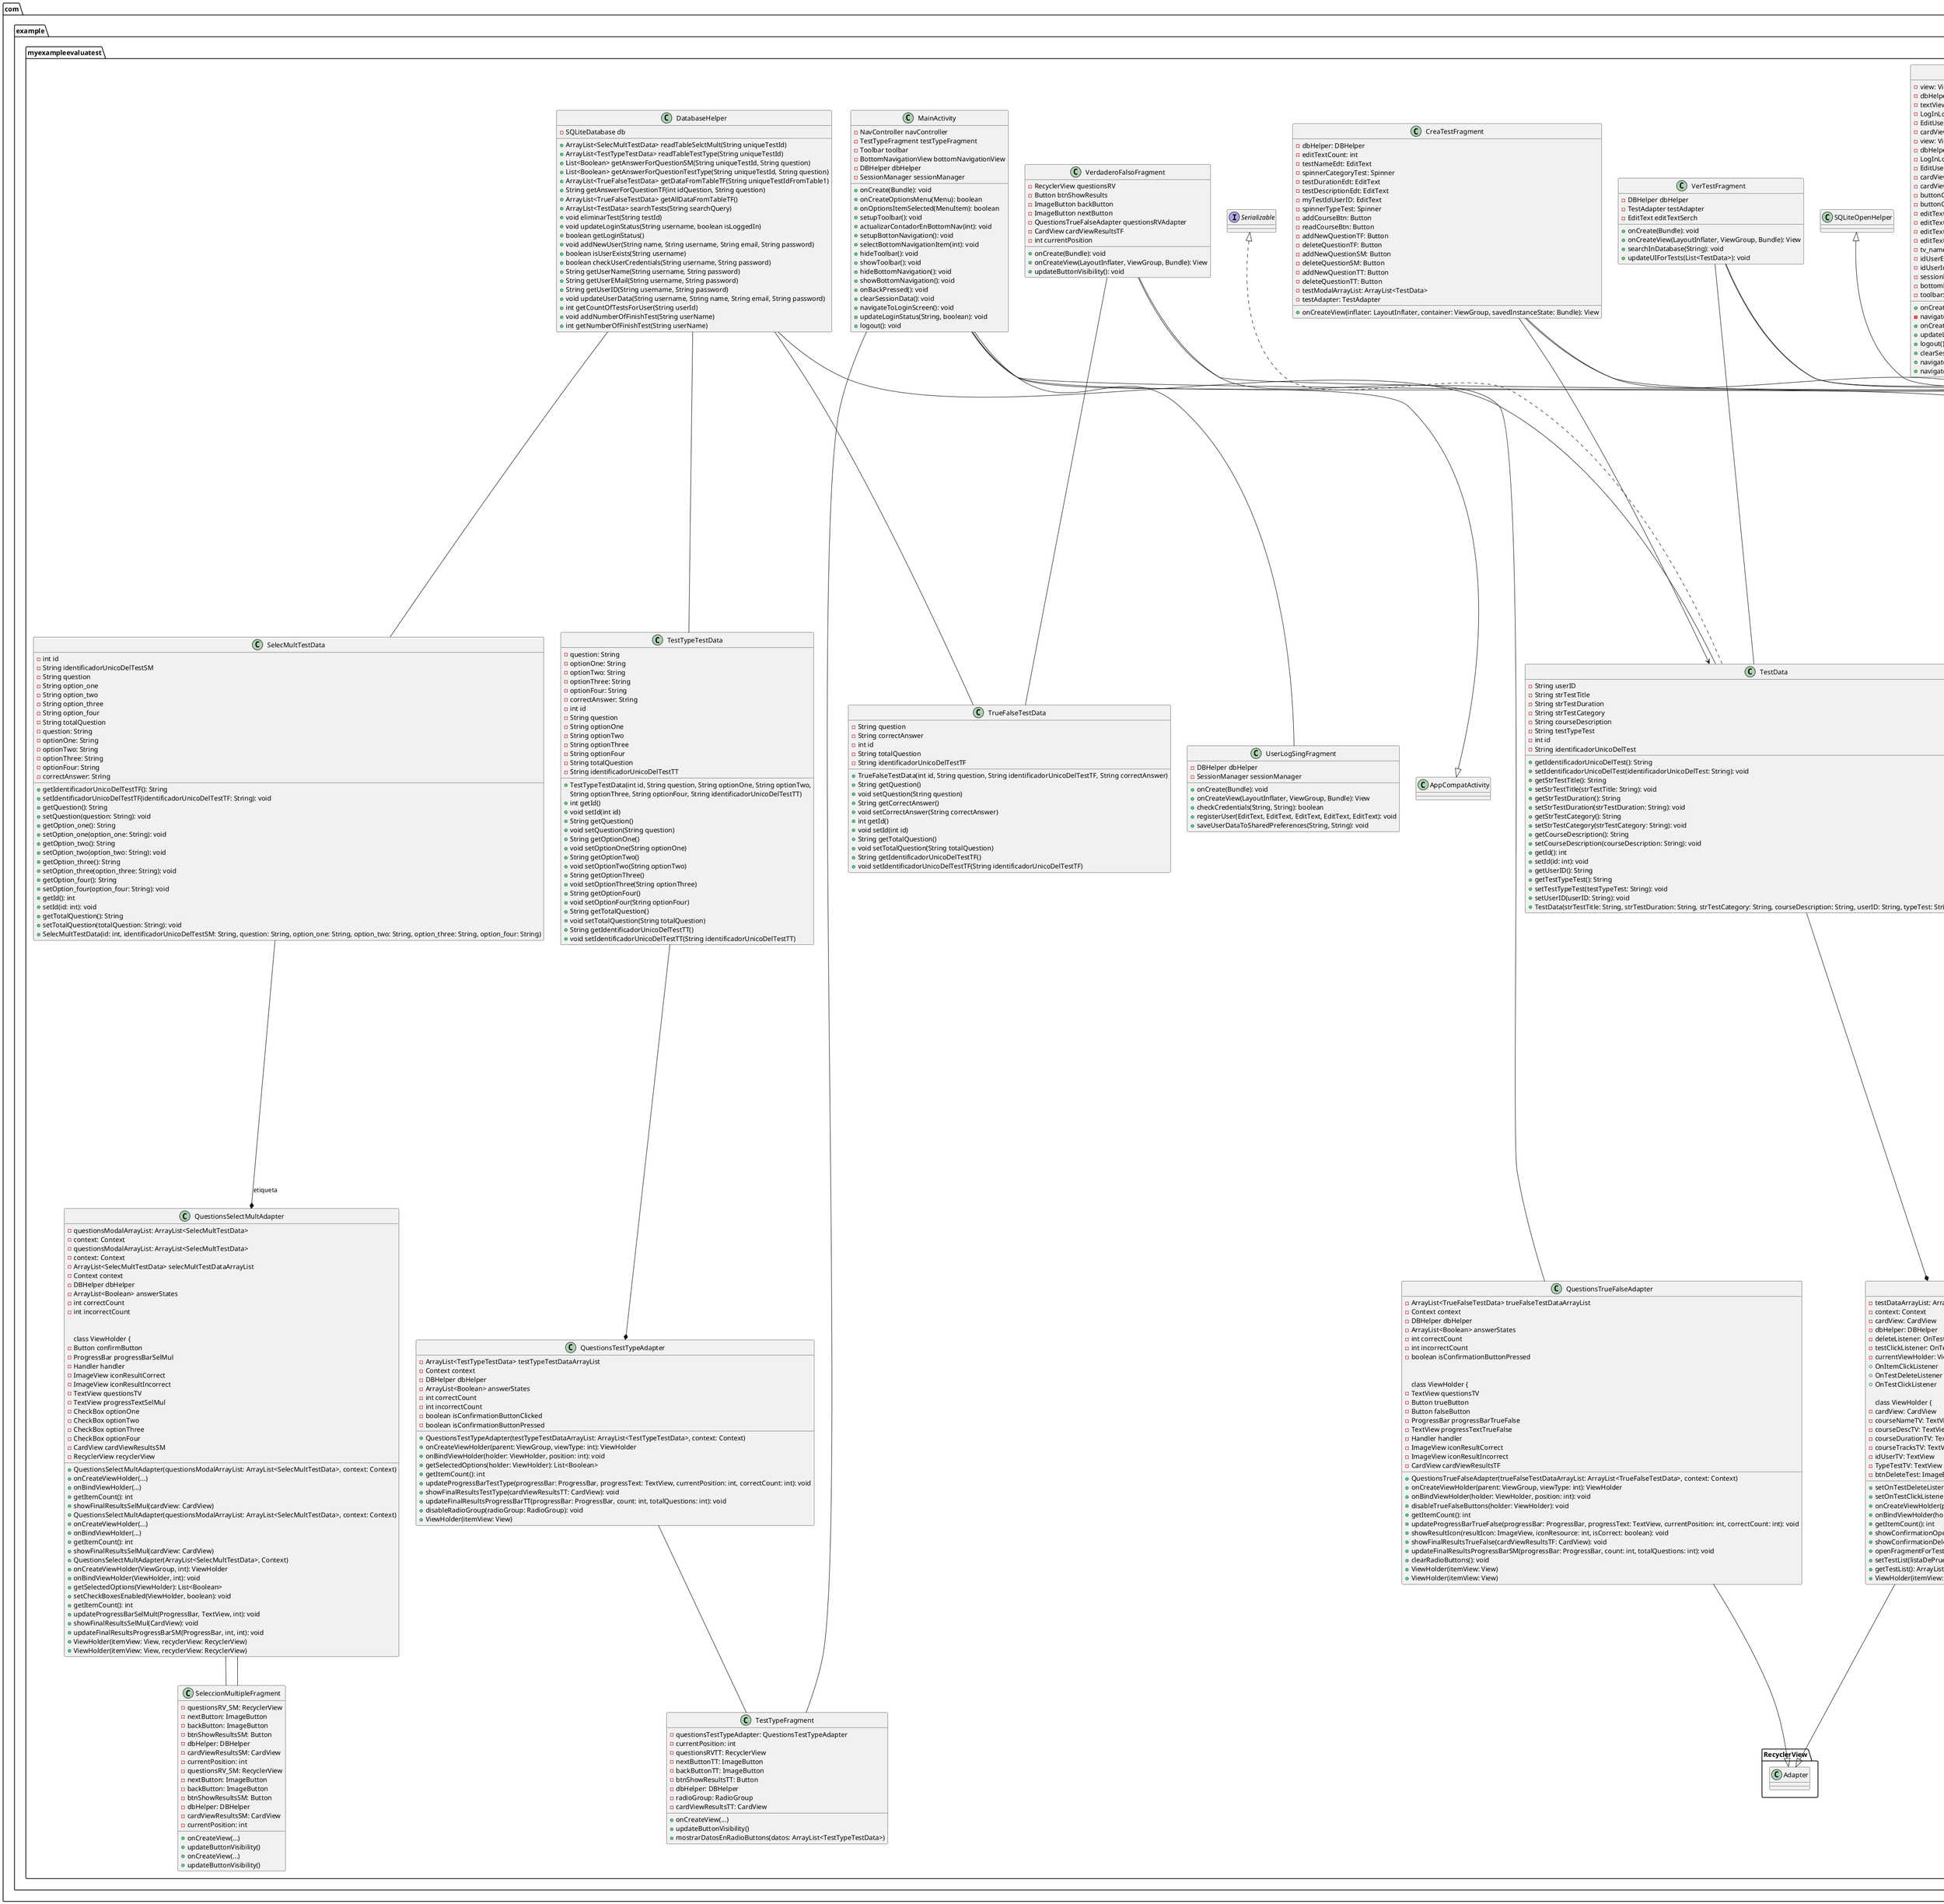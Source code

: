@startuml


package "com.example.myexampleevaluatest" {
    class DBHelper {
        + checkUserCredentials(username: String, password: String): boolean
        + getUserName(username: String, password: String): String
        + getUserEMail(username: String, password: String): String
        + getUserID(username: String, password: String): String
        + getCountOfTestsForUser(userId: String): int
        + getNumber(userId: String): int
        + addNewTest(...): void
        + addNewQuestionsTF(...): void
        + addNewQuestionsSM(...): void
        + addNewCorrectAnwserSM(...): void
        + addNewQuestionsTT(...): void
        + addNewCorrectAnwserTT(...): void
        + readTests(): ArrayList<TestData>
    }

 class TestData implements Serializable {
   -String userID
   -String strTestTitle
   -String strTestDuration
   -String strTestCategory
   -String courseDescription
   -String testTypeTest
   -int id
   -String identificadorUnicoDelTest
   +getIdentificadorUnicoDelTest(): String
   +setIdentificadorUnicoDelTest(identificadorUnicoDelTest: String): void
   +getStrTestTitle(): String
   +setStrTestTitle(strTestTitle: String): void
   +getStrTestDuration(): String
   +setStrTestDuration(strTestDuration: String): void
   +getStrTestCategory(): String
   +setStrTestCategory(strTestCategory: String): void
   +getCourseDescription(): String
   +setCourseDescription(courseDescription: String): void
   +getId(): int
   +setId(id: int): void
   +getUserID(): String
   +getTestTypeTest(): String
   +setTestTypeTest(testTypeTest: String): void
   +setUserID(userID: String): void
   +TestData(strTestTitle: String, strTestDuration: String, strTestCategory: String, courseDescription: String, userID: String, typeTest: String, idUnico: String)
 }


        class TestAdapter {
          - testDataArrayList: ArrayList<TestData>
          - context: Context
          - cardView: CardView
          - dbHelper: DBHelper
          - deleteListener: OnTestDeleteListener
          - testClickListener: OnTestClickListener
          - currentViewHolder: ViewHolder
          + OnItemClickListener
          + OnTestDeleteListener
          + setOnTestDeleteListener(listener: OnTestDeleteListener)
          + OnTestClickListener
          + setOnTestClickListener(listener: OnTestClickListener)
          + onCreateViewHolder(parent: ViewGroup, viewType: int): ViewHolder
          + onBindViewHolder(holder: ViewHolder, position: int)
          + getItemCount(): int
          + showConfirmationOpenTest()
          + showConfirmationDeleteTest()
          + openFragmentForTest(context: Context, testData: TestData)
          + setTestList(listaDePruebas: List<TestData>)
          + getTestList(): ArrayList<TestData>

          class ViewHolder {
            - cardView: CardView
            - courseNameTV: TextView
            - courseDescTV: TextView
            - courseDurationTV: TextView
            - courseTracksTV: TextView
            - idUserTV: TextView
            - TypeTestTV: TextView
            - btnDeleteTest: ImageButton
            + ViewHolder(itemView: View)
    }

    class UserDataFragment {
        - view: View
        - dbHelper: DBHelper
        - textViewFinishTest: TextView
        - LogInLogOut: TextView
        - EditUserData: TextView
        - cardViewLogIngSignUp: CardView
        + onCreateView(inflater: LayoutInflater, container: ViewGroup, savedInstanceState: Bundle): View
        - navigateToLoginScreen(): void
    }

    class CreaTestFragment {
        - dbHelper: DBHelper
        - editTextCount: int
        - testNameEdt: EditText
        - spinnerCategoryTest: Spinner
        - testDurationEdt: EditText
        - testDescriptionEdt: EditText
        - myTestIdUserID: EditText
        - spinnerTypeTest: Spinner
        - addCourseBtn: Button
        - readCourseBtn: Button
        - addNewQuestionTF: Button
        - deleteQuestionTF: Button
        - addNewQuestionSM: Button
        - deleteQuestionSM: Button
        - addNewQuestionTT: Button
        - deleteQuestionTT: Button
        - testModalArrayList: ArrayList<TestData>
        - testAdapter: TestAdapter
        + onCreateView(inflater: LayoutInflater, container: ViewGroup, savedInstanceState: Bundle): View
    }


class SelecMultTestData {
  -int id
  -String identificadorUnicoDelTestSM
  -String question
  -String option_one
  -String option_two
  -String option_three
  -String option_four
  -String totalQuestion
  +getIdentificadorUnicoDelTestTF(): String
  +setIdentificadorUnicoDelTestTF(identificadorUnicoDelTestTF: String): void
  +getQuestion(): String
  +setQuestion(question: String): void
  +getOption_one(): String
  +setOption_one(option_one: String): void
  +getOption_two(): String
  +setOption_two(option_two: String): void
  +getOption_three(): String
  +setOption_three(option_three: String): void
  +getOption_four(): String
  +setOption_four(option_four: String): void
  +getId(): int
  +setId(id: int): void
  +getTotalQuestion(): String
  +setTotalQuestion(totalQuestion: String): void
  +SelecMultTestData(id: int, identificadorUnicoDelTestSM: String, question: String, option_one: String, option_two: String, option_three: String, option_four: String)
}

class QuestionsSelectMultAdapter {
  - questionsModalArrayList: ArrayList<SelecMultTestData>
  - context: Context
  + QuestionsSelectMultAdapter(questionsModalArrayList: ArrayList<SelecMultTestData>, context: Context)
  + onCreateViewHolder(...)
  + onBindViewHolder(...)
  + getItemCount(): int
  + showFinalResultsSelMul(cardView: CardView)
}


class QuestionsTestTypeAdapter {
  -ArrayList<TestTypeTestData> testTypeTestDataArrayList
  -Context context
  -DBHelper dbHelper
  -ArrayList<Boolean> answerStates
  -int correctCount
  -int incorrectCount
  -boolean isConfirmationButtonClicked
  -boolean isConfirmationButtonPressed
  +QuestionsTestTypeAdapter(testTypeTestDataArrayList: ArrayList<TestTypeTestData>, context: Context)
  +onCreateViewHolder(parent: ViewGroup, viewType: int): ViewHolder
  +onBindViewHolder(holder: ViewHolder, position: int): void
  +getSelectedOptions(holder: ViewHolder): List<Boolean>
  +getItemCount(): int
  +updateProgressBarTestType(progressBar: ProgressBar, progressText: TextView, currentPosition: int, correctCount: int): void
  +showFinalResultsTestType(cardViewResultsTT: CardView): void
  +updateFinalResultsProgressBarTT(progressBar: ProgressBar, count: int, totalQuestions: int): void
  +disableRadioGroup(radioGroup: RadioGroup): void
  +ViewHolder(itemView: View)
}

class SeleccionMultipleFragment {
  - questionsRV_SM: RecyclerView
  - nextButton: ImageButton
  - backButton: ImageButton
  - btnShowResultsSM: Button
  - dbHelper: DBHelper
  - cardViewResultsSM: CardView
  - currentPosition: int
  + onCreateView(...)
  + updateButtonVisibility()
}



class SelecMultTestData {
  - question: String
  - optionOne: String
  - optionTwo: String
  - optionThree: String
  - optionFour: String
  - correctAnswer: String
}

class QuestionsSelectMultAdapter {
  - questionsModalArrayList: ArrayList<SelecMultTestData>
  - context: Context
  + QuestionsSelectMultAdapter(questionsModalArrayList: ArrayList<SelecMultTestData>, context: Context)
  + onCreateViewHolder(...)
  + onBindViewHolder(...)
  + getItemCount(): int
  + showFinalResultsSelMul(cardView: CardView)
}

class SeleccionMultipleFragment {
  - questionsRV_SM: RecyclerView
  - nextButton: ImageButton
  - backButton: ImageButton
  - btnShowResultsSM: Button
  - dbHelper: DBHelper
  - cardViewResultsSM: CardView
  - currentPosition: int
  + onCreateView(...)
  + updateButtonVisibility()
}

class TestTypeTestData {
  - question: String
  - optionOne: String
  - optionTwo: String
  - optionThree: String
  - optionFour: String
  - correctAnswer: String
}



class TestTypeFragment {
  - questionsTestTypeAdapter: QuestionsTestTypeAdapter
  - currentPosition: int
  - questionsRVTT: RecyclerView
  - nextButtonTT: ImageButton
  - backButtonTT: ImageButton
  - btnShowResultsTT: Button
  - dbHelper: DBHelper
  - radioGroup: RadioGroup
  - cardViewResultsTT: CardView
  + onCreateView(...)
  + updateButtonVisibility()
  + mostrarDatosEnRadioButtons(datos: ArrayList<TestTypeTestData>)
}

class UserDataFragment {
  - view: View
  - dbHelper: DBHelper
  - LogInLogOut: TextView
  - EditUserData: TextView
  - cardViewEditNewUser: CardView
  - cardViewTestData: CardView
  - buttonCancel: Button
  - buttonConfirmUpdate: Button
  - editTextNewName: TextView
  - editTextNewUsername: TextView
  - editTextNewEmail: TextView
  - editTextNewPassword: TextView
  - tv_name_user_data: TextView
  - idUserEmailData: TextView
  - idUserIdData: TextView
  - sessionManager: SessionManager
  - bottomNavigationView: BottomNavigationView
  - toolbar: Toolbar
  + onCreateView(...)
  + updateLoginStatus(username: String, isLoggedIn: boolean)
  + logout()
  + clearSessionData()
  + navigateToLoginScreen()
  + navigateToMainScreen()
}



class UserGuideFragment {
  + newInstance(param1: String, param2: String): UserGuideFragment
  + onCreate(savedInstanceState: Bundle)
  + onCreateView(inflater: LayoutInflater, container: ViewGroup, savedInstanceState: Bundle): View
}



class UserLogSingFragment {
    -DBHelper dbHelper
    -SessionManager sessionManager
    +onCreate(Bundle): void
    +onCreateView(LayoutInflater, ViewGroup, Bundle): View
    +checkCredentials(String, String): boolean
    +registerUser(EditText, EditText, EditText, EditText, EditText): void
    +saveUserDataToSharedPreferences(String, String): void
}


class SessionManager {
    -SharedPreferences preferences
    +isLoggedIn(): boolean
    +setLogin(String): void
}


class VerdaderoFalsoFragment {
  -RecyclerView questionsRV
  -Button btnShowResults
  -ImageButton backButton
  -ImageButton nextButton
  -QuestionsTrueFalseAdapter questionsRVAdapter
  -CardView cardViewResultsTF
  -int currentPosition
  +onCreate(Bundle): void
  +onCreateView(LayoutInflater, ViewGroup, Bundle): View
  +updateButtonVisibility(): void
}

class VerTestFragment {
  -DBHelper dbHelper
  -TestAdapter testAdapter
  -EditText editTextSerch
  +onCreate(Bundle): void
  +onCreateView(LayoutInflater, ViewGroup, Bundle): View
  +searchInDatabase(String): void
  +updateUIForTests(List<TestData>): void
}


class MainActivity {
  -NavController navController
  -TestTypeFragment testTypeFragment
  -Toolbar toolbar
  -BottomNavigationView bottomNavigationView
  -DBHelper dbHelper
  -SessionManager sessionManager
  +onCreate(Bundle): void
  +onCreateOptionsMenu(Menu): boolean
  +onOptionsItemSelected(MenuItem): boolean
  +setupToolbar(): void
  +actualizarContadorEnBottomNav(int): void
  +setupBottonNavigation(): void
  +selectBottomNavigationItem(int): void
  +hideToolbar(): void
  +showToolbar(): void
  +hideBottomNavigation(): void
  +showBottomNavigation(): void
  +onBackPressed(): void
  +clearSessionData(): void
  +navigateToLoginScreen(): void
  +updateLoginStatus(String, boolean): void
  +logout(): void
}



class SessionManager {
  +SessionManager(Context)
  +isLoggedIn(): boolean
  +logout(): void
}

class QuestionsSelectMultAdapter {
  -ArrayList<SelecMultTestData> selecMultTestDataArrayList
  -Context context
  -DBHelper dbHelper
  -ArrayList<Boolean> answerStates
  -int correctCount
  -int incorrectCount
  +QuestionsSelectMultAdapter(ArrayList<SelecMultTestData>, Context)
  +onCreateViewHolder(ViewGroup, int): ViewHolder
  +onBindViewHolder(ViewHolder, int): void
  +getSelectedOptions(ViewHolder): List<Boolean>
  +setCheckBoxesEnabled(ViewHolder, boolean): void
  +getItemCount(): int
  +updateProgressBarSelMult(ProgressBar, TextView, int): void
  +showFinalResultsSelMul(CardView): void
  +updateFinalResultsProgressBarSM(ProgressBar, int, int): void
  +ViewHolder(itemView: View, recyclerView: RecyclerView)


class ViewHolder {
  -Button confirmButton
  -ProgressBar progressBarSelMul
  -Handler handler
  -ImageView iconResultCorrect
  -ImageView iconResultIncorrect
  -TextView questionsTV
  -TextView progressTextSelMul
  -CheckBox optionOne
  -CheckBox optionTwo
  -CheckBox optionThree
  -CheckBox optionFour
  -CardView cardViewResultsSM
  -RecyclerView recyclerView
  +ViewHolder(itemView: View, recyclerView: RecyclerView)
    }





class QuestionsTrueFalseAdapter {
  -ArrayList<TrueFalseTestData> trueFalseTestDataArrayList
  -Context context
  -DBHelper dbHelper
  -ArrayList<Boolean> answerStates
  -int correctCount
  -int incorrectCount
  -boolean isConfirmationButtonPressed
  +QuestionsTrueFalseAdapter(trueFalseTestDataArrayList: ArrayList<TrueFalseTestData>, context: Context)
  +onCreateViewHolder(parent: ViewGroup, viewType: int): ViewHolder
  +onBindViewHolder(holder: ViewHolder, position: int): void
  +disableTrueFalseButtons(holder: ViewHolder): void
  +getItemCount(): int
  +updateProgressBarTrueFalse(progressBar: ProgressBar, progressText: TextView, currentPosition: int, correctCount: int): void
  +showResultIcon(resultIcon: ImageView, iconResource: int, isCorrect: boolean): void
  +showFinalResultsTrueFalse(cardViewResultsTF: CardView): void
  +updateFinalResultsProgressBarSM(progressBar: ProgressBar, count: int, totalQuestions: int): void
  +clearRadioButtons(): void
  +ViewHolder(itemView: View)


class ViewHolder {
  -TextView questionsTV
  -Button trueButton
  -Button falseButton
  -ProgressBar progressBarTrueFalse
  -TextView progressTextTrueFalse
  -Handler handler
  -ImageView iconResultCorrect
  -ImageView iconResultIncorrect
  -CardView cardViewResultsTF
  +ViewHolder(itemView: View)
}



class DBHelper extends SQLiteOpenHelper {
  -DB_NAME: String
  -DB_VERSION: int
  -TABLE_NAME: String
  -ID_COL: String
  -TITLE_COL: String
  -DURATION_COL: String
  -DESCRIPTION_COL: String
  -CATEGORY_COL: String
  -IDUSER_COL: String
  -TYPETEST_COL: String
  -ID_TEST_UNIQUE_ASOCIATION: String
  -TABLE_NAME_TF: String
  -ID_TEST_UNIQUE_ASOCIATION_TF: String
  -ID_QUESTION_COL_TF: String
  -QUESTION_COL_TF: String
  -SELECTED_VALUE_COL_TF: String
  -TABLE_NAME_SM: String
  -ID_TEST_UNIQUE_ASOCIATION_SM: String
  -ID_QUESTION_COL_SM: String
  -QUESTION_COL_SM: String
  -OPTION_ONE_SM: String
  -OPTION_TWO_SM: String
  -OPTION_THREE_SM: String
  -OPTION_FOUR_SM: String
  -TABLE_CORRECT_ANSWERS_SM: String
  -ID_COL_CORRECT_ANSWER_SM: String
  -QUESTION_CORRECT_ANSWERS_SM: String
  -ID_TEST_UNIQUE_ASOCIATION_CORRECT_ANSWER_SM: String
  -OPTION_ONE_CORRECT_ANSWERS_SM: String
  -OPTION_TWO_CORRECT_ANSWERS_SM: String
  -OPTION_THREE_CORRECT_ANSWERS_SM: String
  -OPTION_FOUR_CORRECT_ANSWERS_SM: String
  -TABLE_NAME_TT: String
  -ID_TEST_UNIQUE_ASOCIATION_TT: String
  -ID_QUESTION_COL_TT: String
  -QUESTION_COL_TT: String
  -OPTION_ONE_TT: String
  -OPTION_TWO_TT: String
  -OPTION_THREE_TT: String
  -OPTION_FOUR_TT: String
  -TABLE_CORRECT_ANSWERS_TT: String
  -ID_COL_CORRECT_ANSWER_TT: String
  -QUESTION_CORRECT_ANSWERS_TT: String
  -ID_TEST_UNIQUE_ASOCIATION_CORRECT_ANSWER_TT: String
  -OPTION_ONE_CORRECT_ANSWERS_TT: String
  -OPTION_TWO_CORRECT_ANSWERS_TT: String
  -OPTION_THREE_CORRECT_ANSWERS_TT: String
  -OPTION_FOUR_CORRECT_ANSWERS_TT: String
  -TABLE_NAME_USERS: String
  -USER_ID_COL: String
  -NAME_COL: String
  -USERNAME_COL: String
  -EMAIL_COL: String
  -PASSWORD_COL: String
  -IS_LOGGED_IN: String
  -NUM_FINISH_TEST: String
  -TABLE_NAME_USER_STATUS: String
  -COLUMN_ID: String
  -COLUMN_IS_LOGGED_IN: String

  +DBHelper(Context context)
  +onCreate(db: SQLiteDatabase): void
  +onUpgrade(db: SQLiteDatabase, oldVersion: int, newVersion: int): void
  +addNewTest(courseName: String, idUniqueTest: String, courseDuration: String, courseDescription: String, courseTracks: String, myIdUser: String, typeTest: String): void
  +readTests(): ArrayList<TestData>
  +addNewQuestionsTF(uniqueTestId: String, testQuestion: String, selectedValue: String): void
  +addNewQuestionsSM(uniqueTestId: String, testQuestion: String, optionOne: String, optionTwo: String, optionThree: String, optionFour: String): void
  +addNewQuestionsTT(uniqueTestId: String, testQuestion: String, optionOne: String, optionTwo: String, optionThree: String, optionFour: String): void
  +addNewCorrectAnwserSM(uniqueTestId: String, testQuestion: String, optionOne: String, optionTwo: String, optionThree: String, optionFour: String): void
  +addNewCorrectAnwserTT(uniqueTestId: String, testQuestion: String, optionOne: String, optionTwo: String, optionThree: String, optionFour: String): void

}


class DatabaseHelper {
  - SQLiteDatabase db
  + ArrayList<SelecMultTestData> readTableSelctMult(String uniqueTestId)
  + ArrayList<TestTypeTestData> readTableTestType(String uniqueTestId)
  + List<Boolean> getAnswerForQuestionSM(String uniqueTestId, String question)
  + List<Boolean> getAnswerForQuestionTestType(String uniqueTestId, String question)
  + ArrayList<TrueFalseTestData> getDataFromTableTF(String uniqueTestIdFromTable1)
  + String getAnswerForQuestionTF(int idQuestion, String question)
  + ArrayList<TrueFalseTestData> getAllDataFromTableTF()
  + ArrayList<TestData> searchTests(String searchQuery)
  + void eliminarTest(String testId)
  + void updateLoginStatus(String username, boolean isLoggedIn)
  + boolean getLoginStatus()
  + void addNewUser(String name, String username, String email, String password)
  + boolean isUserExists(String username)
  + boolean checkUserCredentials(String username, String password)
  + String getUserName(String username, String password)
  + String getUserEMail(String username, String password)
  + String getUserID(String username, String password)
  + void updateUserData(String username, String name, String email, String password)
  + int getCountOfTestsForUser(String userId)
  + void addNumberOfFinishTest(String userName)
  + int getNumberOfFinishTest(String userName)
}

class SessionManager {
  - SharedPreferences sharedPreferences
  - static final String PREF_NAME = "MyAppPreferences"
  - static final String KEY_USERNAME = "username"
  - static final String KEY_IS_LOGGED_IN = "isLoggedIn"
  + SessionManager(Context context)
  + void setLogin(String username)
  + void logout()
  + boolean isLoggedIn()
  + String getUsername()
  + void clearSessionData()
}


class TestTypeTestData {
  - int id
  - String question
  - String optionOne
  - String optionTwo
  - String optionThree
  - String optionFour
  - String totalQuestion
  - String identificadorUnicoDelTestTT

  + TestTypeTestData(int id, String question, String optionOne, String optionTwo,
                    String optionThree, String optionFour, String identificadorUnicoDelTestTT)
  + int getId()
  + void setId(int id)
  + String getQuestion()
  + void setQuestion(String question)
  + String getOptionOne()
  + void setOptionOne(String optionOne)
  + String getOptionTwo()
  + void setOptionTwo(String optionTwo)
  + String getOptionThree()
  + void setOptionThree(String optionThree)
  + String getOptionFour()
  + void setOptionFour(String optionFour)
  + String getTotalQuestion()
  + void setTotalQuestion(String totalQuestion)
  + String getIdentificadorUnicoDelTestTT()
  + void setIdentificadorUnicoDelTestTT(String identificadorUnicoDelTestTT)
}


class TrueFalseTestData {
  - String question
  - String correctAnswer
  - int id
  - String totalQuestion
  - String identificadorUnicoDelTestTF

  + TrueFalseTestData(int id, String question, String identificadorUnicoDelTestTF, String correctAnswer)
  + String getQuestion()
  + void setQuestion(String question)
  + String getCorrectAnswer()
  + void setCorrectAnswer(String correctAnswer)
  + int getId()
  + void setId(int id)
  + String getTotalQuestion()
  + void setTotalQuestion(String totalQuestion)
  + String getIdentificadorUnicoDelTestTF()
  + void setIdentificadorUnicoDelTestTF(String identificadorUnicoDelTestTF)
}




class HomeFragment {
  - CardView crearTestCardView
  - CardView userCardView
  - CardView listTestCardView
  - CardView userGuideCardView
  - CardView searchTest
  - TextView textViewUserNameHome
  + void onCreate(Bundle savedInstanceState)
  + View onCreateView(LayoutInflater inflater, ViewGroup container, Bundle savedInstanceState)
}

HomeFragment -- DBHelper

SelecMultTestData --* QuestionsSelectMultAdapter : etiqueta
QuestionsSelectMultAdapter -- SeleccionMultipleFragment

TestTypeTestData --* QuestionsTestTypeAdapter
QuestionsTestTypeAdapter -- TestTypeFragment


QuestionsSelectMultAdapter -- SeleccionMultipleFragment

TestData --* TestAdapter
UserDataFragment --> DBHelper


DatabaseHelper -- SelecMultTestData
DatabaseHelper -- TestTypeTestData
DatabaseHelper -- TrueFalseTestData
DatabaseHelper -- TestData


MainActivity --|> AppCompatActivity
MainActivity -- DBHelper
MainActivity -- SessionManager
MainActivity -- TestTypeFragment
MainActivity -- UserLogSingFragment


VerTestFragment -- DBHelper
VerTestFragment -- TestAdapter
VerTestFragment -- TestData
TestAdapter --|> RecyclerView.Adapter

VerdaderoFalsoFragment -- QuestionsTrueFalseAdapter
VerdaderoFalsoFragment -- DBHelper
VerdaderoFalsoFragment -- TrueFalseTestData
QuestionsTrueFalseAdapter --|> RecyclerView.Adapter

CreaTestFragment --> DBHelper
CreaTestFragment --> TestAdapter
CreaTestFragment --> TestData

UserGuideFragment --|> Fragment

UserDataFragment --|> Fragment
UserDataFragment -- DBHelper
UserDataFragment -- SessionManager
UserDataFragment -- SQLiteDatabase

DBHelper --|> SQLiteDatabase

}
@enduml




